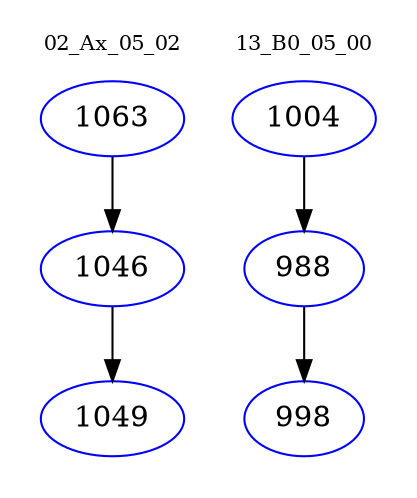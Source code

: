 digraph{
subgraph cluster_0 {
color = white
label = "02_Ax_05_02";
fontsize=10;
T0_1063 [label="1063", color="blue"]
T0_1063 -> T0_1046 [color="black"]
T0_1046 [label="1046", color="blue"]
T0_1046 -> T0_1049 [color="black"]
T0_1049 [label="1049", color="blue"]
}
subgraph cluster_1 {
color = white
label = "13_B0_05_00";
fontsize=10;
T1_1004 [label="1004", color="blue"]
T1_1004 -> T1_988 [color="black"]
T1_988 [label="988", color="blue"]
T1_988 -> T1_998 [color="black"]
T1_998 [label="998", color="blue"]
}
}
